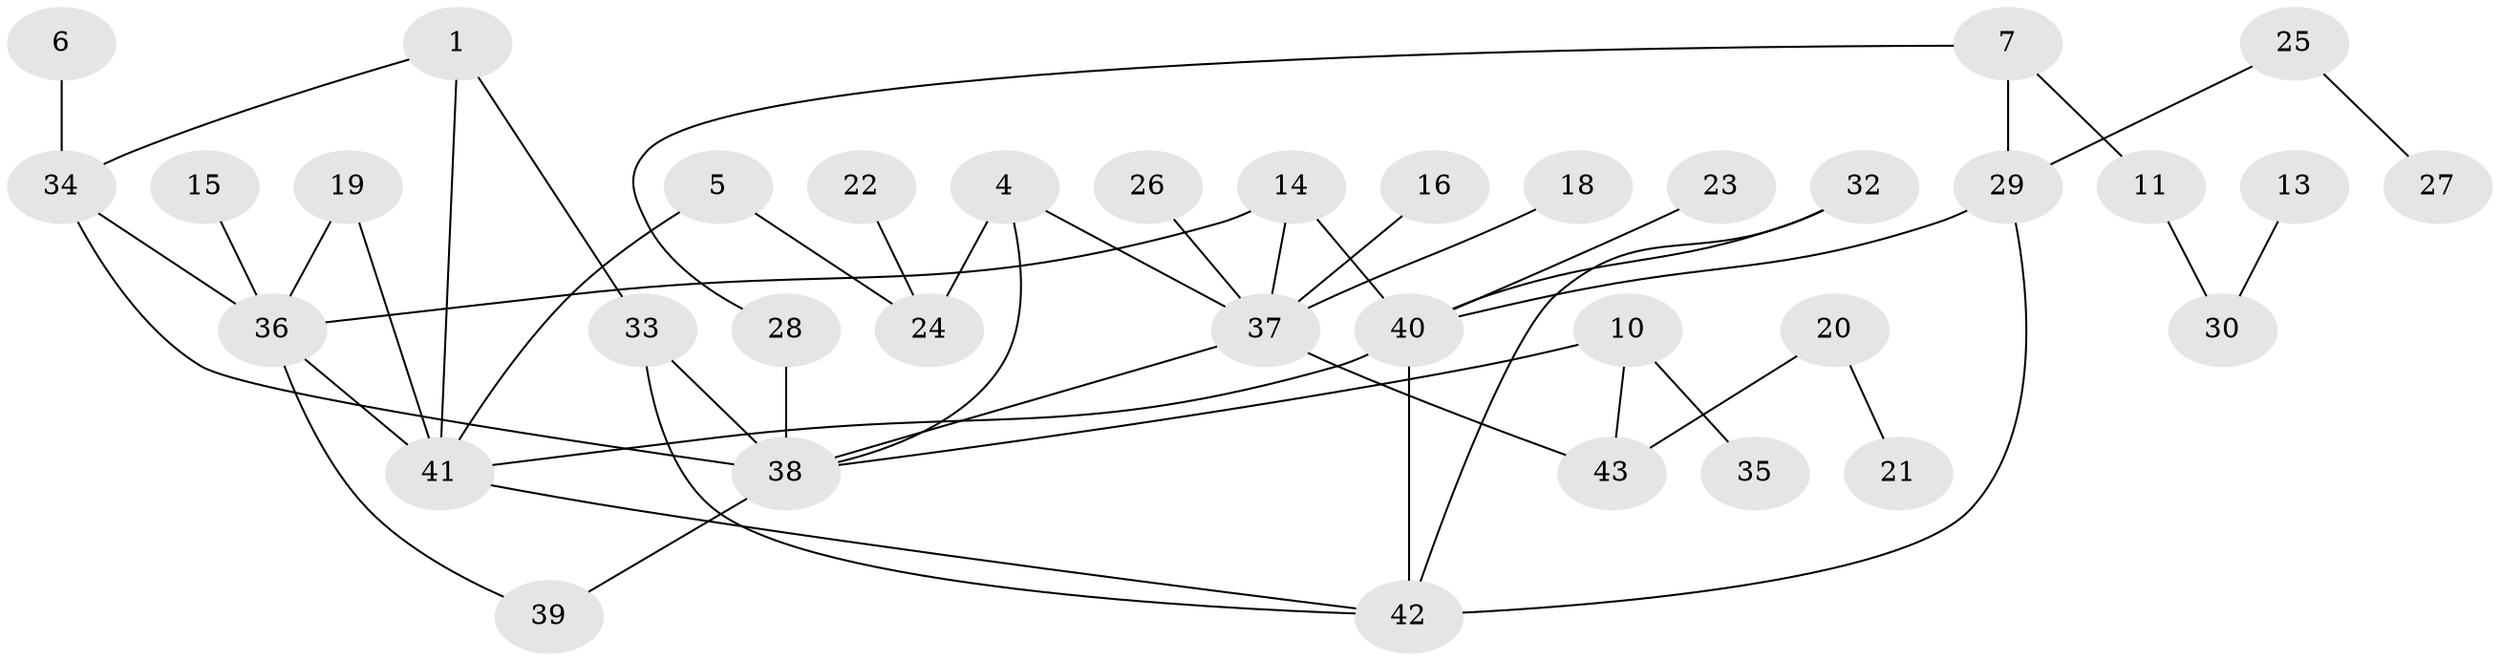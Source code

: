 // original degree distribution, {3: 0.26744186046511625, 1: 0.23255813953488372, 5: 0.05813953488372093, 2: 0.26744186046511625, 4: 0.08139534883720931, 6: 0.023255813953488372, 0: 0.06976744186046512}
// Generated by graph-tools (version 1.1) at 2025/00/03/09/25 03:00:43]
// undirected, 36 vertices, 49 edges
graph export_dot {
graph [start="1"]
  node [color=gray90,style=filled];
  1;
  4;
  5;
  6;
  7;
  10;
  11;
  13;
  14;
  15;
  16;
  18;
  19;
  20;
  21;
  22;
  23;
  24;
  25;
  26;
  27;
  28;
  29;
  30;
  32;
  33;
  34;
  35;
  36;
  37;
  38;
  39;
  40;
  41;
  42;
  43;
  1 -- 33 [weight=1.0];
  1 -- 34 [weight=1.0];
  1 -- 41 [weight=1.0];
  4 -- 24 [weight=1.0];
  4 -- 37 [weight=1.0];
  4 -- 38 [weight=1.0];
  5 -- 24 [weight=1.0];
  5 -- 41 [weight=1.0];
  6 -- 34 [weight=1.0];
  7 -- 11 [weight=1.0];
  7 -- 28 [weight=1.0];
  7 -- 29 [weight=1.0];
  10 -- 35 [weight=1.0];
  10 -- 38 [weight=1.0];
  10 -- 43 [weight=1.0];
  11 -- 30 [weight=1.0];
  13 -- 30 [weight=1.0];
  14 -- 36 [weight=2.0];
  14 -- 37 [weight=1.0];
  14 -- 40 [weight=1.0];
  15 -- 36 [weight=1.0];
  16 -- 37 [weight=1.0];
  18 -- 37 [weight=2.0];
  19 -- 36 [weight=1.0];
  19 -- 41 [weight=2.0];
  20 -- 21 [weight=1.0];
  20 -- 43 [weight=1.0];
  22 -- 24 [weight=1.0];
  23 -- 40 [weight=1.0];
  25 -- 27 [weight=1.0];
  25 -- 29 [weight=1.0];
  26 -- 37 [weight=1.0];
  28 -- 38 [weight=1.0];
  29 -- 40 [weight=1.0];
  29 -- 42 [weight=1.0];
  32 -- 40 [weight=1.0];
  32 -- 42 [weight=1.0];
  33 -- 38 [weight=1.0];
  33 -- 42 [weight=1.0];
  34 -- 36 [weight=1.0];
  34 -- 38 [weight=1.0];
  36 -- 39 [weight=1.0];
  36 -- 41 [weight=2.0];
  37 -- 38 [weight=1.0];
  37 -- 43 [weight=2.0];
  38 -- 39 [weight=1.0];
  40 -- 41 [weight=1.0];
  40 -- 42 [weight=1.0];
  41 -- 42 [weight=1.0];
}
